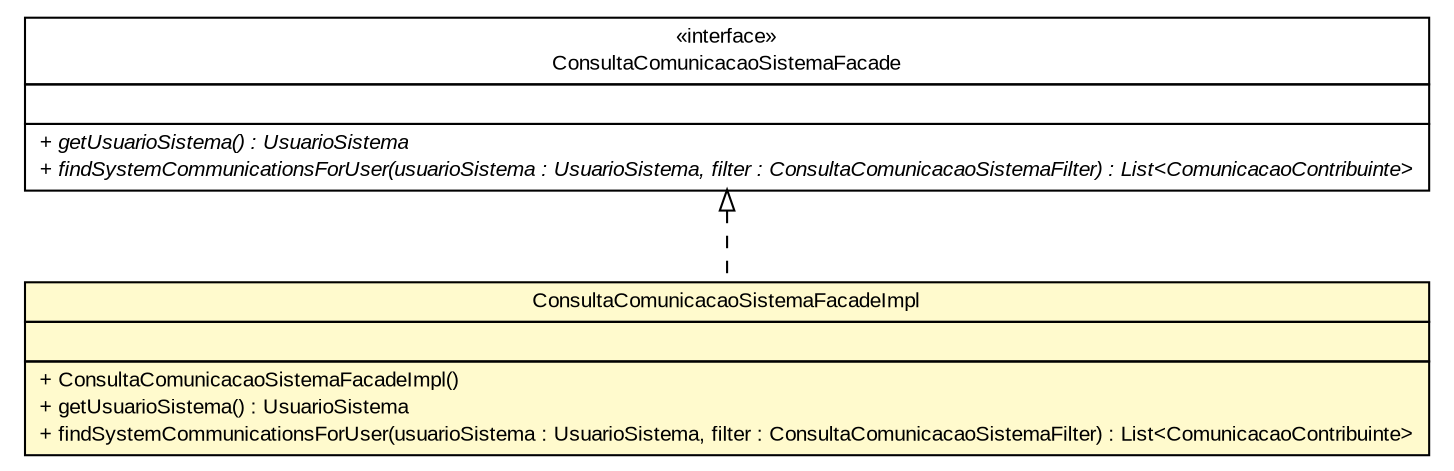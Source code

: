 #!/usr/local/bin/dot
#
# Class diagram 
# Generated by UMLGraph version R5_6 (http://www.umlgraph.org/)
#

digraph G {
	edge [fontname="arial",fontsize=10,labelfontname="arial",labelfontsize=10];
	node [fontname="arial",fontsize=10,shape=plaintext];
	nodesep=0.25;
	ranksep=0.5;
	// br.gov.to.sefaz.seg.business.consulta.facade.ConsultaComunicacaoSistemaFacade
	c364795 [label=<<table title="br.gov.to.sefaz.seg.business.consulta.facade.ConsultaComunicacaoSistemaFacade" border="0" cellborder="1" cellspacing="0" cellpadding="2" port="p" href="../ConsultaComunicacaoSistemaFacade.html">
		<tr><td><table border="0" cellspacing="0" cellpadding="1">
<tr><td align="center" balign="center"> &#171;interface&#187; </td></tr>
<tr><td align="center" balign="center"> ConsultaComunicacaoSistemaFacade </td></tr>
		</table></td></tr>
		<tr><td><table border="0" cellspacing="0" cellpadding="1">
<tr><td align="left" balign="left">  </td></tr>
		</table></td></tr>
		<tr><td><table border="0" cellspacing="0" cellpadding="1">
<tr><td align="left" balign="left"><font face="arial italic" point-size="10.0"> + getUsuarioSistema() : UsuarioSistema </font></td></tr>
<tr><td align="left" balign="left"><font face="arial italic" point-size="10.0"> + findSystemCommunicationsForUser(usuarioSistema : UsuarioSistema, filter : ConsultaComunicacaoSistemaFilter) : List&lt;ComunicacaoContribuinte&gt; </font></td></tr>
		</table></td></tr>
		</table>>, URL="../ConsultaComunicacaoSistemaFacade.html", fontname="arial", fontcolor="black", fontsize=10.0];
	// br.gov.to.sefaz.seg.business.consulta.facade.impl.ConsultaComunicacaoSistemaFacadeImpl
	c364798 [label=<<table title="br.gov.to.sefaz.seg.business.consulta.facade.impl.ConsultaComunicacaoSistemaFacadeImpl" border="0" cellborder="1" cellspacing="0" cellpadding="2" port="p" bgcolor="lemonChiffon" href="./ConsultaComunicacaoSistemaFacadeImpl.html">
		<tr><td><table border="0" cellspacing="0" cellpadding="1">
<tr><td align="center" balign="center"> ConsultaComunicacaoSistemaFacadeImpl </td></tr>
		</table></td></tr>
		<tr><td><table border="0" cellspacing="0" cellpadding="1">
<tr><td align="left" balign="left">  </td></tr>
		</table></td></tr>
		<tr><td><table border="0" cellspacing="0" cellpadding="1">
<tr><td align="left" balign="left"> + ConsultaComunicacaoSistemaFacadeImpl() </td></tr>
<tr><td align="left" balign="left"> + getUsuarioSistema() : UsuarioSistema </td></tr>
<tr><td align="left" balign="left"> + findSystemCommunicationsForUser(usuarioSistema : UsuarioSistema, filter : ConsultaComunicacaoSistemaFilter) : List&lt;ComunicacaoContribuinte&gt; </td></tr>
		</table></td></tr>
		</table>>, URL="./ConsultaComunicacaoSistemaFacadeImpl.html", fontname="arial", fontcolor="black", fontsize=10.0];
	//br.gov.to.sefaz.seg.business.consulta.facade.impl.ConsultaComunicacaoSistemaFacadeImpl implements br.gov.to.sefaz.seg.business.consulta.facade.ConsultaComunicacaoSistemaFacade
	c364795:p -> c364798:p [dir=back,arrowtail=empty,style=dashed];
}

